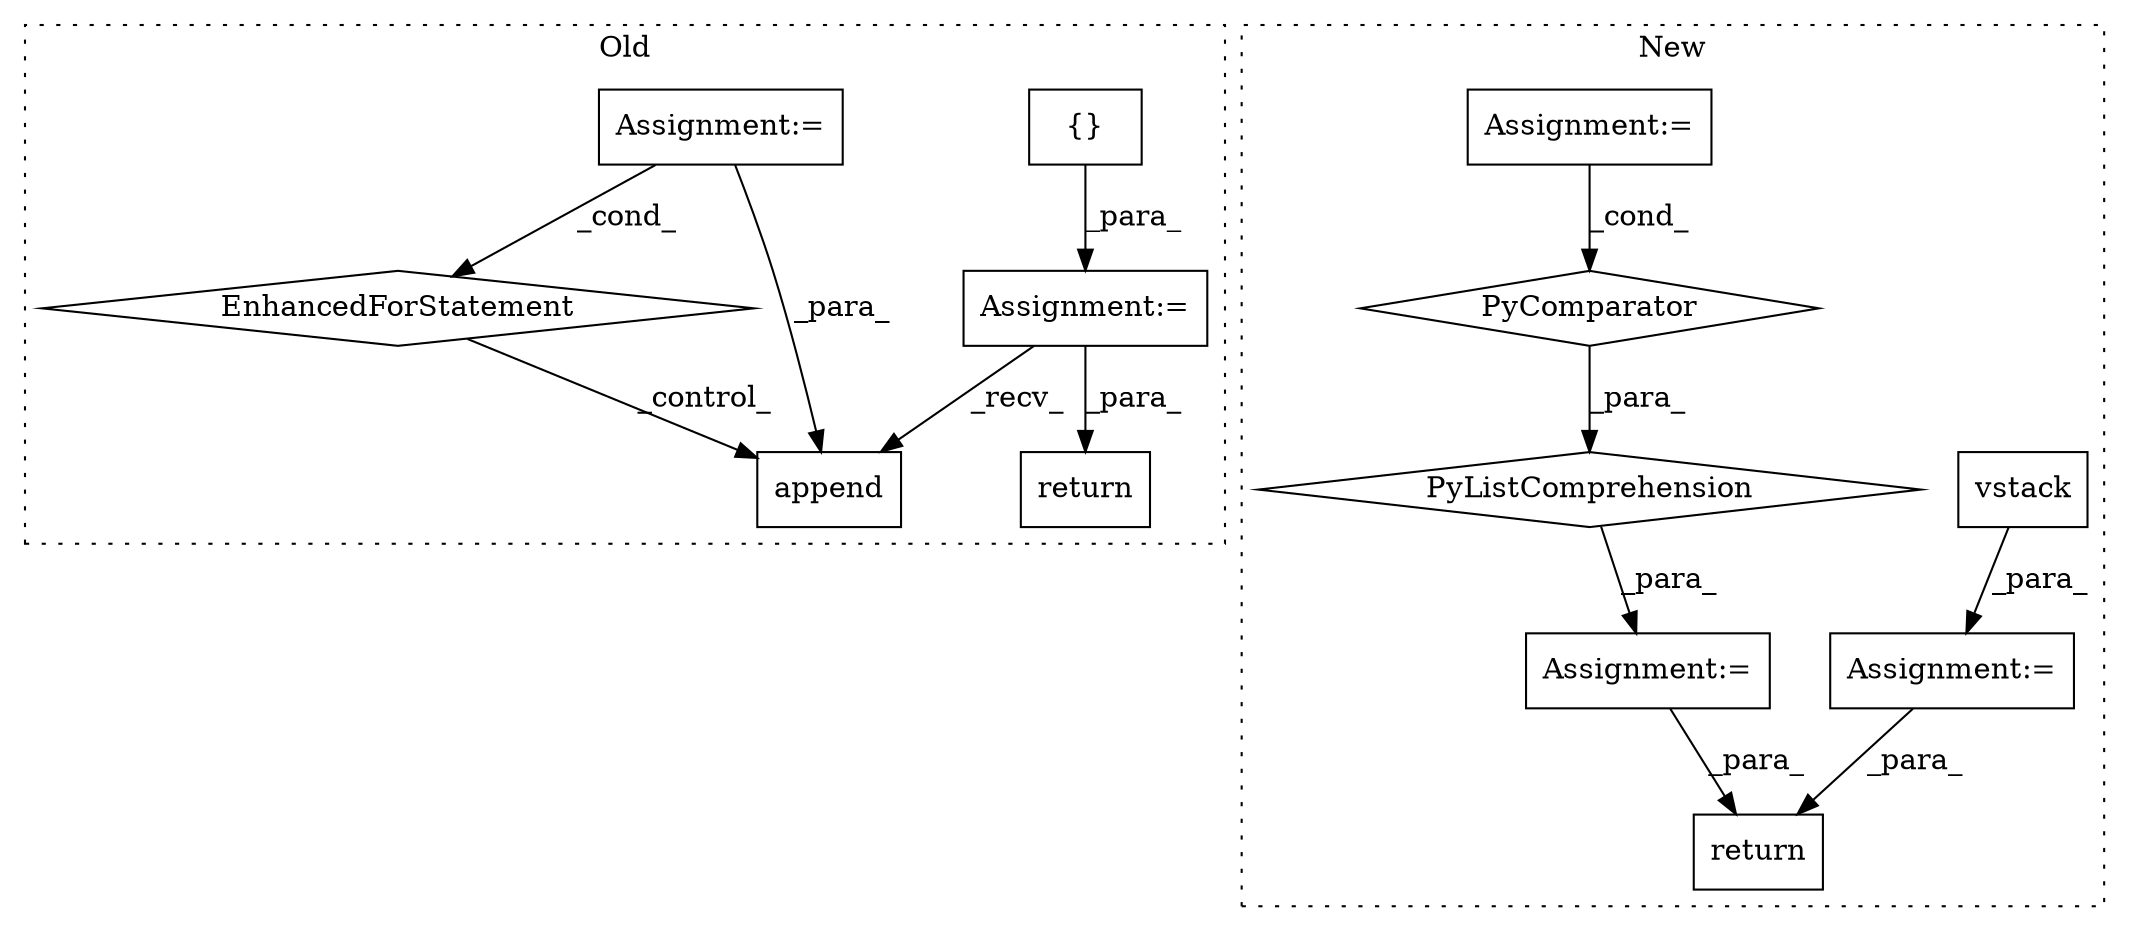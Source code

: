 digraph G {
subgraph cluster0 {
1 [label="return" a="41" s="326" l="7" shape="box"];
6 [label="Assignment:=" a="7" s="201" l="1" shape="box"];
8 [label="{}" a="4" s="211" l="2" shape="box"];
11 [label="append" a="32" s="297,313" l="7,1" shape="box"];
12 [label="EnhancedForStatement" a="70" s="219,281" l="53,2" shape="diamond"];
13 [label="Assignment:=" a="7" s="219,281" l="53,2" shape="box"];
label = "Old";
style="dotted";
}
subgraph cluster1 {
2 [label="vstack" a="32" s="258,269" l="7,1" shape="box"];
3 [label="return" a="41" s="755" l="7" shape="box"];
4 [label="Assignment:=" a="7" s="283" l="12" shape="box"];
5 [label="Assignment:=" a="7" s="361" l="22" shape="box"];
7 [label="Assignment:=" a="7" s="245" l="1" shape="box"];
9 [label="PyListComprehension" a="109" s="295" l="96" shape="diamond"];
10 [label="PyComparator" a="113" s="361" l="22" shape="diamond"];
label = "New";
style="dotted";
}
2 -> 7 [label="_para_"];
4 -> 3 [label="_para_"];
5 -> 10 [label="_cond_"];
6 -> 1 [label="_para_"];
6 -> 11 [label="_recv_"];
7 -> 3 [label="_para_"];
8 -> 6 [label="_para_"];
9 -> 4 [label="_para_"];
10 -> 9 [label="_para_"];
12 -> 11 [label="_control_"];
13 -> 11 [label="_para_"];
13 -> 12 [label="_cond_"];
}